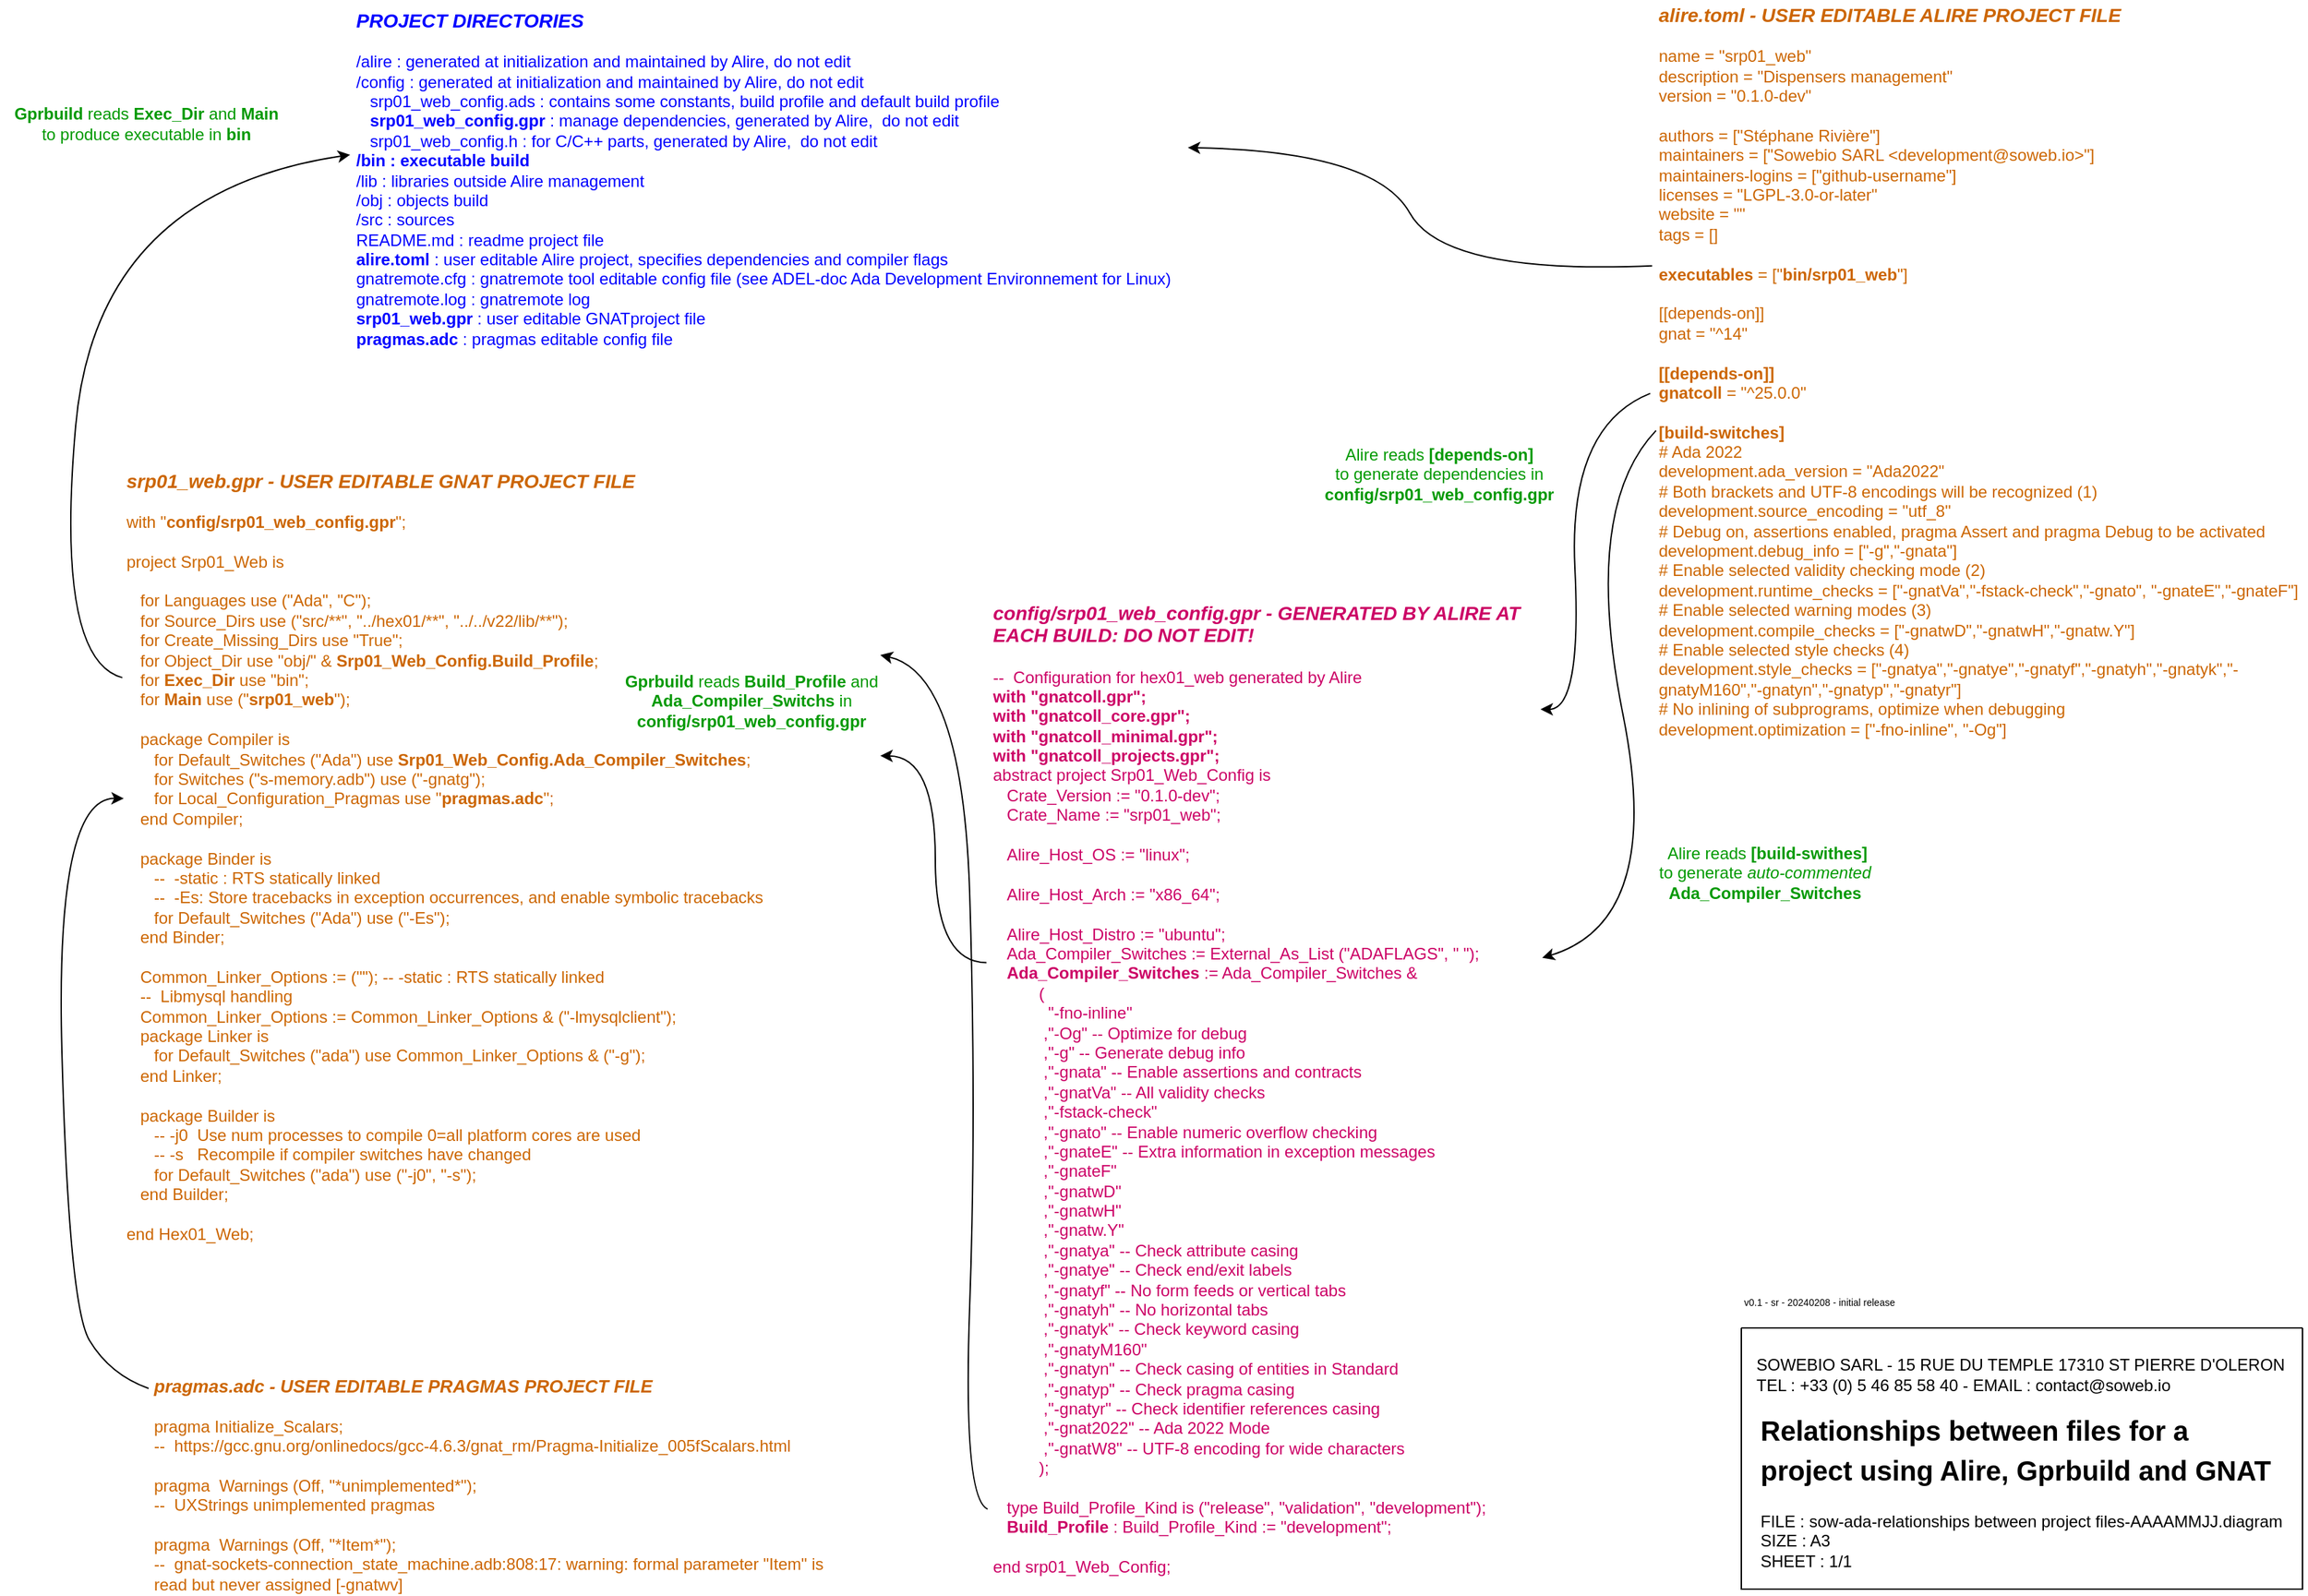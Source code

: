 <mxfile version="17.4.2" type="device"><diagram name="Page-1" id="90a13364-a465-7bf4-72fc-28e22215d7a0"><mxGraphModel dx="1501" dy="1382" grid="1" gridSize="10" guides="1" tooltips="1" connect="1" arrows="1" fold="1" page="1" pageScale="1.5" pageWidth="1169" pageHeight="826" background="none" math="0" shadow="0"><root><mxCell id="0" style=";html=1;"/><mxCell id="1" style=";html=1;" parent="0"/><mxCell id="r3AnXkvl65dZfWnbo8zs-1" value="" style="swimlane;startSize=0;" parent="1" vertex="1"><mxGeometry x="1306" y="1006" width="408" height="190" as="geometry"><mxRectangle x="870" y="820" width="50" height="40" as="alternateBounds"/></mxGeometry></mxCell><mxCell id="r3AnXkvl65dZfWnbo8zs-2" value="&lt;h1&gt;&lt;font style=&quot;font-size: 20px&quot;&gt;Relationships between files for a project using Alire, Gprbuild and GNAT&lt;/font&gt;&lt;/h1&gt;&lt;p&gt;FILE : sow-ada-relationships between project files-AAAAMMJJ.diagram&lt;br&gt;SIZE : A3&lt;br&gt;SHEET : 1/1&lt;/p&gt;" style="text;html=1;strokeColor=none;fillColor=none;spacing=5;spacingTop=-20;whiteSpace=wrap;overflow=hidden;rounded=0;" parent="r3AnXkvl65dZfWnbo8zs-1" vertex="1"><mxGeometry x="9" y="54" width="390" height="120" as="geometry"/></mxCell><mxCell id="r3AnXkvl65dZfWnbo8zs-3" value="SOWEBIO SARL - 15 RUE DU TEMPLE 17310 ST PIERRE D'OLERON&lt;br&gt;TEL : +33 (0) 5 46 85 58 40 - EMAIL : contact@soweb.io" style="text;html=1;strokeColor=none;fillColor=none;align=left;verticalAlign=middle;whiteSpace=wrap;rounded=0;" parent="r3AnXkvl65dZfWnbo8zs-1" vertex="1"><mxGeometry x="9" y="14" width="402" height="40" as="geometry"/></mxCell><mxCell id="r3AnXkvl65dZfWnbo8zs-4" value="v0.1 - sr - 20240208 - initial release" style="text;html=1;strokeColor=none;fillColor=none;align=left;verticalAlign=bottom;whiteSpace=wrap;rounded=0;fontSize=7;" parent="1" vertex="1"><mxGeometry x="1306" y="840" width="384.94" height="153.88" as="geometry"/></mxCell><mxCell id="r3AnXkvl65dZfWnbo8zs-5" value="&lt;i&gt;&lt;b&gt;&lt;font style=&quot;font-size: 14px&quot;&gt;PROJECT DIRECTORIES&lt;/font&gt;&lt;/b&gt;&lt;br&gt;&lt;/i&gt;&lt;br&gt;/alire&amp;nbsp;: generated at initialization and maintained by Alire, do not edit&lt;br&gt;/config : generated at initialization and maintained by Alire, do not edit&lt;br&gt;&amp;nbsp; &amp;nbsp;srp01_web_config.ads : contains some constants, build profile and default build profile&lt;br&gt;&amp;nbsp; &amp;nbsp;&lt;b&gt;srp01_web_config.gpr&lt;/b&gt; : manage dependencies, generated by Alire,&amp;nbsp; do not edit&lt;br&gt;&amp;nbsp; &lt;b&gt;&amp;nbsp;&lt;/b&gt;srp01_web_config.h : for C/C++ parts, generated by Alire,&amp;nbsp; do not edit&lt;br&gt;&lt;b&gt;/bin : executable build&lt;/b&gt;&lt;br&gt;/lib : libraries outside Alire management&lt;br&gt;/obj : objects build&lt;br&gt;/src : sources&lt;br&gt;README.md : readme project file&amp;nbsp;&lt;br&gt;&lt;b&gt;alire.toml&lt;/b&gt; : user editable Alire project, specifies dependencies and compiler flags&lt;br&gt;gnatremote.cfg : gnatremote tool editable config file (see ADEL-doc Ada Development Environnement for Linux)&lt;br&gt;gnatremote.log : gnatremote log&lt;br&gt;&lt;b&gt;srp01_web.gpr&lt;/b&gt; : user editable GNATproject file&lt;br&gt;&lt;b&gt;pragmas.adc&lt;/b&gt; : pragmas editable config file" style="text;html=1;strokeColor=none;fillColor=none;align=left;verticalAlign=middle;whiteSpace=wrap;rounded=0;fontColor=#0000FF;" parent="1" vertex="1"><mxGeometry x="297" y="40" width="603" height="260" as="geometry"/></mxCell><mxCell id="r3AnXkvl65dZfWnbo8zs-6" value="&lt;div&gt;&lt;b&gt;&lt;i&gt;&lt;font style=&quot;font-size: 14px&quot;&gt;srp01_web.gpr - USER EDITABLE GNAT PROJECT FILE&lt;/font&gt;&lt;/i&gt;&lt;br&gt;&lt;/b&gt;&lt;br&gt;&lt;/div&gt;&lt;div&gt;with &quot;&lt;b&gt;config/srp01_web_config.gpr&lt;/b&gt;&quot;;&lt;/div&gt;&lt;div&gt;&lt;br&gt;&lt;/div&gt;&lt;div&gt;project Srp01_Web is&lt;/div&gt;&lt;div&gt;&lt;br&gt;&lt;/div&gt;&lt;div&gt;&amp;nbsp; &amp;nbsp;for Languages use (&quot;Ada&quot;, &quot;C&quot;);&lt;/div&gt;&lt;div&gt;&amp;nbsp; &amp;nbsp;for Source_Dirs use (&quot;src/**&quot;, &quot;../hex01/**&quot;, &quot;../../v22/lib/**&quot;);&lt;/div&gt;&lt;div&gt;&lt;span&gt;&amp;nbsp; &amp;nbsp;for Create_Missing_Dirs use &quot;True&quot;;&lt;/span&gt;&lt;br&gt;&lt;/div&gt;&lt;div&gt;&amp;nbsp; &amp;nbsp;for Object_Dir use &quot;obj/&quot; &amp;amp; &lt;b&gt;Srp01_Web_Config.Build_Profile&lt;/b&gt;;&lt;/div&gt;&lt;div&gt;&amp;nbsp; &amp;nbsp;for &lt;b&gt;Exec_Dir&lt;/b&gt; use &quot;bin&quot;;&lt;span&gt;&amp;nbsp;&lt;/span&gt;&lt;/div&gt;&lt;div&gt;&amp;nbsp; &amp;nbsp;for &lt;b&gt;Main&lt;/b&gt; use (&quot;&lt;b&gt;srp01_web&lt;/b&gt;&quot;);&lt;/div&gt;&lt;div&gt;&amp;nbsp; &amp;nbsp;&lt;/div&gt;&lt;div&gt;&amp;nbsp;&lt;span&gt;&amp;nbsp; package Compiler is&lt;/span&gt;&lt;/div&gt;&lt;div&gt;&amp;nbsp; &amp;nbsp; &amp;nbsp; for Default_Switches (&quot;Ada&quot;) use &lt;b&gt;Srp01_Web_Config.Ada_Compiler_Switches&lt;/b&gt;;&lt;/div&gt;&lt;div&gt;&amp;nbsp; &amp;nbsp; &amp;nbsp; for Switches (&quot;s-memory.adb&quot;) use (&quot;-gnatg&quot;);&amp;nbsp; &amp;nbsp;&amp;nbsp;&lt;/div&gt;&lt;div&gt;&amp;nbsp; &amp;nbsp; &amp;nbsp; for Local_Configuration_Pragmas use &quot;&lt;b&gt;pragmas.adc&lt;/b&gt;&quot;;&lt;/div&gt;&lt;div&gt;&amp;nbsp; &amp;nbsp;end Compiler;&lt;/div&gt;&lt;div&gt;&amp;nbsp;&amp;nbsp;&lt;span&gt;&amp;nbsp;&amp;nbsp;&lt;/span&gt;&lt;/div&gt;&lt;div&gt;&amp;nbsp; &amp;nbsp;package Binder is&lt;/div&gt;&lt;div&gt;&amp;nbsp; &amp;nbsp; &amp;nbsp; --&amp;nbsp; -static : RTS statically linked&lt;/div&gt;&lt;div&gt;&amp;nbsp; &amp;nbsp; &amp;nbsp; --&amp;nbsp; -Es: Store tracebacks in exception occurrences, and enable symbolic tracebacks&lt;/div&gt;&lt;div&gt;&amp;nbsp; &amp;nbsp; &amp;nbsp; for Default_Switches (&quot;Ada&quot;) use (&quot;-Es&quot;);&lt;/div&gt;&lt;div&gt;&amp;nbsp; &amp;nbsp;end Binder;&lt;/div&gt;&lt;div&gt;&lt;br&gt;&lt;/div&gt;&lt;div&gt;&amp;nbsp; &amp;nbsp;Common_Linker_Options := (&quot;&quot;); -- -static : RTS statically linked&lt;/div&gt;&lt;div&gt;&amp;nbsp; &amp;nbsp;--&amp;nbsp; Libmysql handling&lt;/div&gt;&lt;div&gt;&amp;nbsp; &amp;nbsp;Common_Linker_Options := Common_Linker_Options &amp;amp; (&quot;-lmysqlclient&quot;);&amp;nbsp;&lt;/div&gt;&lt;div&gt;&lt;span&gt;&amp;nbsp; &amp;nbsp;package Linker is&lt;/span&gt;&lt;br&gt;&lt;/div&gt;&lt;div&gt;&amp;nbsp; &amp;nbsp; &amp;nbsp; for Default_Switches (&quot;ada&quot;) use Common_Linker_Options &amp;amp; (&quot;-g&quot;);&lt;/div&gt;&lt;div&gt;&amp;nbsp; &amp;nbsp;end Linker;&lt;/div&gt;&lt;div&gt;&lt;span&gt;&amp;nbsp;&amp;nbsp;&lt;/span&gt;&lt;br&gt;&lt;/div&gt;&lt;div&gt;&amp;nbsp; &amp;nbsp;package Builder is&lt;/div&gt;&lt;div&gt;&amp;nbsp; &amp;nbsp; &amp;nbsp;&lt;span&gt;&amp;nbsp;-- -j0&amp;nbsp; Use num processes to compile 0=all platform cores are used&lt;/span&gt;&lt;/div&gt;&lt;div&gt;&amp;nbsp; &amp;nbsp; &amp;nbsp; -- -s&amp;nbsp; &amp;nbsp;Recompile if compiler switches have changed&lt;/div&gt;&lt;div&gt;&amp;nbsp; &amp;nbsp; &amp;nbsp; for Default_Switches (&quot;ada&quot;) use (&quot;-j0&quot;, &quot;-s&quot;);&lt;/div&gt;&lt;div&gt;&amp;nbsp; &amp;nbsp;end Builder;&lt;/div&gt;&lt;div&gt;&amp;nbsp;&amp;nbsp;&lt;/div&gt;&lt;div&gt;&lt;span&gt;end Hex01_Web;&lt;/span&gt;&lt;br&gt;&lt;/div&gt;" style="text;html=1;strokeColor=none;fillColor=none;align=left;verticalAlign=middle;whiteSpace=wrap;rounded=0;fontColor=#CC6600;" parent="1" vertex="1"><mxGeometry x="130" y="370" width="550" height="586.12" as="geometry"/></mxCell><mxCell id="r3AnXkvl65dZfWnbo8zs-8" value="&lt;font color=&quot;#cc6600&quot;&gt;&lt;b&gt;&lt;font style=&quot;font-size: 13px&quot;&gt;&lt;i&gt;pragmas.adc - USER EDITABLE PRAGMAS PROJECT FILE&lt;/i&gt;&lt;/font&gt;&lt;/b&gt;&lt;br&gt;&lt;br&gt;pragma Initialize_Scalars;&lt;br&gt;--&amp;nbsp; https://gcc.gnu.org/onlinedocs/gcc-4.6.3/gnat_rm/Pragma-Initialize_005fScalars.html&lt;br&gt;&lt;br&gt;pragma&amp;nbsp; Warnings (Off, &quot;*unimplemented*&quot;);&lt;br&gt;--&amp;nbsp; UXStrings unimplemented pragmas&lt;br&gt;&lt;br&gt;pragma&amp;nbsp; Warnings (Off, &quot;*Item*&quot;);&lt;br&gt;--&amp;nbsp; gnat-sockets-connection_state_machine.adb:808:17: warning: formal parameter &quot;Item&quot; is read but never assigned [-gnatwv]&lt;/font&gt;" style="text;html=1;strokeColor=none;fillColor=none;align=left;verticalAlign=middle;whiteSpace=wrap;rounded=0;" parent="1" vertex="1"><mxGeometry x="150" y="1043.12" width="490" height="152.88" as="geometry"/></mxCell><mxCell id="r3AnXkvl65dZfWnbo8zs-13" value="&lt;div&gt;&lt;b&gt;&lt;i&gt;&lt;font style=&quot;font-size: 14px&quot;&gt;alire.toml - USER EDITABLE ALIRE PROJECT FILE&lt;/font&gt;&lt;/i&gt;&lt;/b&gt;&lt;/div&gt;&lt;div&gt;&lt;br&gt;name = &quot;srp01_web&quot;&lt;/div&gt;&lt;div&gt;description = &quot;Dispensers management&quot;&lt;/div&gt;&lt;div&gt;version = &quot;0.1.0-dev&quot;&lt;/div&gt;&lt;div&gt;&lt;br&gt;&lt;/div&gt;&lt;div&gt;authors = [&quot;Stéphane Rivière&quot;]&lt;/div&gt;&lt;div&gt;maintainers = [&quot;Sowebio SARL &amp;lt;development@soweb.io&amp;gt;&quot;]&lt;/div&gt;&lt;div&gt;maintainers-logins = [&quot;github-username&quot;]&lt;/div&gt;&lt;div&gt;licenses = &quot;LGPL-3.0-or-later&quot;&lt;/div&gt;&lt;div&gt;website = &quot;&quot;&lt;/div&gt;&lt;div&gt;tags = []&lt;/div&gt;&lt;div&gt;&lt;br&gt;&lt;/div&gt;&lt;div&gt;&lt;b&gt;executables&lt;/b&gt; = [&quot;&lt;b&gt;bin/srp01_web&lt;/b&gt;&quot;]&lt;/div&gt;&lt;div&gt;&lt;br&gt;&lt;/div&gt;&lt;div&gt;[[depends-on]]&lt;/div&gt;&lt;div&gt;gnat = &quot;^14&quot;&lt;/div&gt;&lt;div&gt;&lt;br&gt;&lt;/div&gt;&lt;div&gt;&lt;b&gt;[[depends-on]]&lt;/b&gt;&lt;/div&gt;&lt;div&gt;&lt;b&gt;gnatcoll &lt;/b&gt;= &quot;^25.0.0&quot;&lt;/div&gt;&lt;div&gt;&lt;br&gt;&lt;/div&gt;&lt;div&gt;&lt;b&gt;[build-switches]&lt;/b&gt;&lt;/div&gt;&lt;div&gt;# Ada 2022&lt;/div&gt;&lt;div&gt;development.ada_version = &quot;Ada2022&quot;&lt;/div&gt;&lt;div&gt;# Both brackets and UTF-8 encodings will be recognized (1)&lt;/div&gt;&lt;div&gt;development.source_encoding = &quot;utf_8&quot;&lt;/div&gt;&lt;div&gt;# Debug on, assertions enabled, pragma Assert and pragma Debug to be activated&lt;/div&gt;&lt;div&gt;development.debug_info = [&quot;-g&quot;,&quot;-gnata&quot;]&lt;/div&gt;&lt;div&gt;# Enable selected validity checking mode (2)&lt;/div&gt;&lt;div&gt;development.runtime_checks = [&quot;-gnatVa&quot;,&quot;-fstack-check&quot;,&quot;-gnato&quot;, &quot;-gnateE&quot;,&quot;-gnateF&quot;]&lt;/div&gt;&lt;div&gt;# Enable selected warning modes (3)&lt;/div&gt;&lt;div&gt;development.compile_checks = [&quot;-gnatwD&quot;,&quot;-gnatwH&quot;,&quot;-gnatw.Y&quot;]&lt;/div&gt;&lt;div&gt;# Enable selected style checks (4)&lt;/div&gt;&lt;div&gt;development.style_checks = [&quot;-gnatya&quot;,&quot;-gnatye&quot;,&quot;-gnatyf&quot;,&quot;-gnatyh&quot;,&quot;-gnatyk&quot;,&quot;-gnatyM160&quot;,&quot;-gnatyn&quot;,&quot;-gnatyp&quot;,&quot;-gnatyr&quot;]&lt;/div&gt;&lt;div&gt;# No inlining of subprograms, optimize when debugging&lt;/div&gt;&lt;div&gt;development.optimization = [&quot;-fno-inline&quot;, &quot;-Og&quot;]&lt;/div&gt;" style="text;html=1;strokeColor=none;fillColor=none;align=left;verticalAlign=middle;whiteSpace=wrap;rounded=0;fontColor=#CC6600;" parent="1" vertex="1"><mxGeometry x="1244" y="40" width="470" height="540" as="geometry"/></mxCell><mxCell id="r3AnXkvl65dZfWnbo8zs-14" value="&lt;div&gt;&lt;b&gt;&lt;i&gt;&lt;font style=&quot;font-size: 14px&quot;&gt;config/srp01_web_config.gpr - GENERATED BY ALIRE AT EACH BUILD: DO NOT EDIT!&lt;/font&gt;&lt;/i&gt;&lt;/b&gt;&lt;/div&gt;&lt;div&gt;&lt;br&gt;&lt;/div&gt;&lt;div&gt;&lt;span&gt;--&amp;nbsp; Configuration for hex01_web generated by Alire&lt;/span&gt;&lt;br&gt;&lt;/div&gt;&lt;div&gt;&lt;div&gt;&lt;b&gt;with &quot;gnatcoll.gpr&quot;;&lt;/b&gt;&lt;/div&gt;&lt;div&gt;&lt;b&gt;with &quot;gnatcoll_core.gpr&quot;;&lt;/b&gt;&lt;/div&gt;&lt;div&gt;&lt;b&gt;with &quot;gnatcoll_minimal.gpr&quot;;&lt;/b&gt;&lt;/div&gt;&lt;div&gt;&lt;b&gt;with &quot;gnatcoll_projects.gpr&quot;;&lt;/b&gt;&lt;/div&gt;&lt;div&gt;abstract project Srp01_Web_Config is&lt;/div&gt;&lt;div&gt;&amp;nbsp; &amp;nbsp;Crate_Version := &quot;0.1.0-dev&quot;;&lt;/div&gt;&lt;div&gt;&amp;nbsp; &amp;nbsp;Crate_Name := &quot;srp01_web&quot;;&lt;/div&gt;&lt;div&gt;&lt;br&gt;&lt;/div&gt;&lt;div&gt;&amp;nbsp; &amp;nbsp;Alire_Host_OS := &quot;linux&quot;;&lt;/div&gt;&lt;div&gt;&lt;br&gt;&lt;/div&gt;&lt;div&gt;&amp;nbsp; &amp;nbsp;Alire_Host_Arch := &quot;x86_64&quot;;&lt;/div&gt;&lt;div&gt;&lt;br&gt;&lt;/div&gt;&lt;div&gt;&amp;nbsp; &amp;nbsp;Alire_Host_Distro := &quot;ubuntu&quot;;&lt;/div&gt;&lt;div&gt;&amp;nbsp; &amp;nbsp;Ada_Compiler_Switches := External_As_List (&quot;ADAFLAGS&quot;, &quot; &quot;);&lt;/div&gt;&lt;div&gt;&amp;nbsp; &amp;nbsp;&lt;b&gt;Ada_Compiler_Switches&lt;/b&gt; := Ada_Compiler_Switches &amp;amp;&lt;/div&gt;&lt;div&gt;&amp;nbsp; &amp;nbsp; &amp;nbsp; &amp;nbsp; &amp;nbsp; (&lt;/div&gt;&lt;div&gt;&amp;nbsp; &amp;nbsp; &amp;nbsp; &amp;nbsp; &amp;nbsp; &amp;nbsp; &quot;-fno-inline&quot;&lt;/div&gt;&lt;div&gt;&amp;nbsp; &amp;nbsp; &amp;nbsp; &amp;nbsp; &amp;nbsp; &amp;nbsp;,&quot;-Og&quot; -- Optimize for debug&lt;/div&gt;&lt;div&gt;&amp;nbsp; &amp;nbsp; &amp;nbsp; &amp;nbsp; &amp;nbsp; &amp;nbsp;,&quot;-g&quot; -- Generate debug info&lt;/div&gt;&lt;div&gt;&amp;nbsp; &amp;nbsp; &amp;nbsp; &amp;nbsp; &amp;nbsp; &amp;nbsp;,&quot;-gnata&quot; -- Enable assertions and contracts&lt;/div&gt;&lt;div&gt;&amp;nbsp; &amp;nbsp; &amp;nbsp; &amp;nbsp; &amp;nbsp; &amp;nbsp;,&quot;-gnatVa&quot; -- All validity checks&lt;/div&gt;&lt;div&gt;&amp;nbsp; &amp;nbsp; &amp;nbsp; &amp;nbsp; &amp;nbsp; &amp;nbsp;,&quot;-fstack-check&quot;&lt;/div&gt;&lt;div&gt;&amp;nbsp; &amp;nbsp; &amp;nbsp; &amp;nbsp; &amp;nbsp; &amp;nbsp;,&quot;-gnato&quot; -- Enable numeric overflow checking&lt;/div&gt;&lt;div&gt;&amp;nbsp; &amp;nbsp; &amp;nbsp; &amp;nbsp; &amp;nbsp; &amp;nbsp;,&quot;-gnateE&quot; -- Extra information in exception messages&lt;/div&gt;&lt;div&gt;&amp;nbsp; &amp;nbsp; &amp;nbsp; &amp;nbsp; &amp;nbsp; &amp;nbsp;,&quot;-gnateF&quot;&lt;/div&gt;&lt;div&gt;&amp;nbsp; &amp;nbsp; &amp;nbsp; &amp;nbsp; &amp;nbsp; &amp;nbsp;,&quot;-gnatwD&quot;&lt;/div&gt;&lt;div&gt;&amp;nbsp; &amp;nbsp; &amp;nbsp; &amp;nbsp; &amp;nbsp; &amp;nbsp;,&quot;-gnatwH&quot;&lt;/div&gt;&lt;div&gt;&amp;nbsp; &amp;nbsp; &amp;nbsp; &amp;nbsp; &amp;nbsp; &amp;nbsp;,&quot;-gnatw.Y&quot;&lt;/div&gt;&lt;div&gt;&amp;nbsp; &amp;nbsp; &amp;nbsp; &amp;nbsp; &amp;nbsp; &amp;nbsp;,&quot;-gnatya&quot; -- Check attribute casing&lt;/div&gt;&lt;div&gt;&amp;nbsp; &amp;nbsp; &amp;nbsp; &amp;nbsp; &amp;nbsp; &amp;nbsp;,&quot;-gnatye&quot; -- Check end/exit labels&lt;/div&gt;&lt;div&gt;&amp;nbsp; &amp;nbsp; &amp;nbsp; &amp;nbsp; &amp;nbsp; &amp;nbsp;,&quot;-gnatyf&quot; -- No form feeds or vertical tabs&lt;/div&gt;&lt;div&gt;&amp;nbsp; &amp;nbsp; &amp;nbsp; &amp;nbsp; &amp;nbsp; &amp;nbsp;,&quot;-gnatyh&quot; -- No horizontal tabs&lt;/div&gt;&lt;div&gt;&amp;nbsp; &amp;nbsp; &amp;nbsp; &amp;nbsp; &amp;nbsp; &amp;nbsp;,&quot;-gnatyk&quot; -- Check keyword casing&lt;/div&gt;&lt;div&gt;&amp;nbsp; &amp;nbsp; &amp;nbsp; &amp;nbsp; &amp;nbsp; &amp;nbsp;,&quot;-gnatyM160&quot;&lt;/div&gt;&lt;div&gt;&amp;nbsp; &amp;nbsp; &amp;nbsp; &amp;nbsp; &amp;nbsp; &amp;nbsp;,&quot;-gnatyn&quot; -- Check casing of entities in Standard&lt;/div&gt;&lt;div&gt;&amp;nbsp; &amp;nbsp; &amp;nbsp; &amp;nbsp; &amp;nbsp; &amp;nbsp;,&quot;-gnatyp&quot; -- Check pragma casing&lt;/div&gt;&lt;div&gt;&amp;nbsp; &amp;nbsp; &amp;nbsp; &amp;nbsp; &amp;nbsp; &amp;nbsp;,&quot;-gnatyr&quot; -- Check identifier references casing&lt;/div&gt;&lt;div&gt;&amp;nbsp; &amp;nbsp; &amp;nbsp; &amp;nbsp; &amp;nbsp; &amp;nbsp;,&quot;-gnat2022&quot; -- Ada 2022 Mode&lt;/div&gt;&lt;div&gt;&amp;nbsp; &amp;nbsp; &amp;nbsp; &amp;nbsp; &amp;nbsp; &amp;nbsp;,&quot;-gnatW8&quot; -- UTF-8 encoding for wide characters&lt;/div&gt;&lt;div&gt;&amp;nbsp; &amp;nbsp; &amp;nbsp; &amp;nbsp; &amp;nbsp; );&lt;/div&gt;&lt;div&gt;&lt;br&gt;&lt;/div&gt;&lt;div&gt;&amp;nbsp; &amp;nbsp;type Build_Profile_Kind is (&quot;release&quot;, &quot;validation&quot;, &quot;development&quot;);&lt;/div&gt;&lt;div&gt;&amp;nbsp;&lt;b&gt; &amp;nbsp;Build_Profile&lt;/b&gt; : Build_Profile_Kind := &quot;development&quot;;&lt;/div&gt;&lt;div&gt;&lt;br&gt;&lt;/div&gt;&lt;div&gt;end srp01_Web_Config;&lt;/div&gt;&lt;/div&gt;" style="text;html=1;strokeColor=none;fillColor=none;align=left;verticalAlign=middle;whiteSpace=wrap;rounded=0;fontColor=#CC0066;" parent="1" vertex="1"><mxGeometry x="760" y="480" width="400" height="703.5" as="geometry"/></mxCell><mxCell id="r3AnXkvl65dZfWnbo8zs-15" value="" style="curved=1;endArrow=none;html=1;rounded=0;entryX=0;entryY=0.58;entryDx=0;entryDy=0;entryPerimeter=0;exitX=1.003;exitY=0.365;exitDx=0;exitDy=0;exitPerimeter=0;startArrow=classic;startFill=1;endFill=0;" parent="1" source="r3AnXkvl65dZfWnbo8zs-14" target="r3AnXkvl65dZfWnbo8zs-13" edge="1"><mxGeometry width="50" height="50" relative="1" as="geometry"><mxPoint x="930" y="460" as="sourcePoint"/><mxPoint x="980" y="410" as="targetPoint"/><Array as="points"><mxPoint x="1250" y="710"/><mxPoint x="1190" y="410"/></Array></mxGeometry></mxCell><mxCell id="r3AnXkvl65dZfWnbo8zs-16" value="" style="curved=1;endArrow=classic;html=1;rounded=0;entryX=1;entryY=0.375;entryDx=0;entryDy=0;entryPerimeter=0;exitX=-0.007;exitY=0.37;exitDx=0;exitDy=0;exitPerimeter=0;" parent="1" source="r3AnXkvl65dZfWnbo8zs-14" target="r3AnXkvl65dZfWnbo8zs-6" edge="1"><mxGeometry width="50" height="50" relative="1" as="geometry"><mxPoint x="980" y="460" as="sourcePoint"/><mxPoint x="1030" y="410" as="targetPoint"/><Array as="points"><mxPoint x="720" y="740"/><mxPoint x="720" y="590"/></Array></mxGeometry></mxCell><mxCell id="r3AnXkvl65dZfWnbo8zs-19" value="" style="curved=1;endArrow=none;html=1;rounded=0;entryX=-0.006;entryY=0.358;entryDx=0;entryDy=0;entryPerimeter=0;endFill=0;startArrow=classic;startFill=1;exitX=1.006;exitY=0.413;exitDx=0;exitDy=0;exitPerimeter=0;" parent="1" source="r3AnXkvl65dZfWnbo8zs-5" target="r3AnXkvl65dZfWnbo8zs-13" edge="1"><mxGeometry width="50" height="50" relative="1" as="geometry"><mxPoint x="880" y="150" as="sourcePoint"/><mxPoint x="880" y="220" as="targetPoint"/><Array as="points"><mxPoint x="1040" y="150"/><mxPoint x="1090" y="240"/></Array></mxGeometry></mxCell><mxCell id="r3AnXkvl65dZfWnbo8zs-20" value="" style="curved=1;endArrow=none;html=1;rounded=0;entryX=-0.005;entryY=0.935;entryDx=0;entryDy=0;entryPerimeter=0;exitX=1;exitY=0.25;exitDx=0;exitDy=0;startArrow=classic;startFill=1;endFill=0;" parent="1" source="r3AnXkvl65dZfWnbo8zs-6" target="r3AnXkvl65dZfWnbo8zs-14" edge="1"><mxGeometry width="50" height="50" relative="1" as="geometry"><mxPoint x="700" y="450" as="sourcePoint"/><mxPoint x="720" y="1120" as="targetPoint"/><Array as="points"><mxPoint x="740" y="530"/><mxPoint x="750" y="850"/><mxPoint x="740" y="1130"/></Array></mxGeometry></mxCell><mxCell id="r3AnXkvl65dZfWnbo8zs-21" value="" style="curved=1;endArrow=classic;html=1;rounded=0;exitX=-0.004;exitY=0.045;exitDx=0;exitDy=0;entryX=0;entryY=0.428;entryDx=0;entryDy=0;entryPerimeter=0;exitPerimeter=0;" parent="1" source="r3AnXkvl65dZfWnbo8zs-8" target="r3AnXkvl65dZfWnbo8zs-6" edge="1"><mxGeometry width="50" height="50" relative="1" as="geometry"><mxPoint x="130" y="1040" as="sourcePoint"/><mxPoint x="170" y="560" as="targetPoint"/><Array as="points"><mxPoint x="120" y="1040"/><mxPoint x="90" y="990"/><mxPoint x="80" y="620"/></Array></mxGeometry></mxCell><mxCell id="r3AnXkvl65dZfWnbo8zs-22" value="" style="curved=1;endArrow=classic;html=1;rounded=0;entryX=-0.004;entryY=0.433;entryDx=0;entryDy=0;entryPerimeter=0;exitX=-0.002;exitY=0.278;exitDx=0;exitDy=0;exitPerimeter=0;" parent="1" source="r3AnXkvl65dZfWnbo8zs-6" target="r3AnXkvl65dZfWnbo8zs-5" edge="1"><mxGeometry width="50" height="50" relative="1" as="geometry"><mxPoint x="160" y="487.17" as="sourcePoint"/><mxPoint x="167.88" y="2.274e-13" as="targetPoint"/><Array as="points"><mxPoint x="80" y="520"/><mxPoint x="110" y="180"/></Array></mxGeometry></mxCell><mxCell id="r3AnXkvl65dZfWnbo8zs-23" value="Alire reads&lt;b&gt; [build-swithes]&lt;/b&gt; &lt;br&gt;to generate &lt;i&gt;auto-commented&lt;/i&gt;&amp;nbsp;&lt;br&gt;&lt;b&gt;Ada_Compiler_Switches&amp;nbsp;&lt;/b&gt;" style="text;html=1;strokeColor=none;fillColor=none;align=center;verticalAlign=middle;whiteSpace=wrap;rounded=0;fontColor=#009900;" parent="1" vertex="1"><mxGeometry x="1220" y="650" width="210" height="50" as="geometry"/></mxCell><mxCell id="r3AnXkvl65dZfWnbo8zs-24" value="Alire reads &lt;b&gt;[depends-on] &lt;/b&gt;to&amp;nbsp;generate dependencies in &lt;b&gt;config/srp01_web_config.gpr&lt;/b&gt;" style="text;html=1;strokeColor=none;fillColor=none;align=center;verticalAlign=middle;whiteSpace=wrap;rounded=0;fontColor=#009900;" parent="1" vertex="1"><mxGeometry x="1000" y="360" width="173" height="50" as="geometry"/></mxCell><mxCell id="r3AnXkvl65dZfWnbo8zs-25" value="&lt;b&gt;Gprbuild&lt;/b&gt; reads &lt;b&gt;Build_Profile&lt;/b&gt; and &lt;b&gt;Ada_Compiler_Switchs&lt;/b&gt; in &lt;b&gt;config/srp01_web_config.gpr&lt;/b&gt;" style="text;html=1;align=center;verticalAlign=middle;whiteSpace=wrap;rounded=0;fontColor=#009900;" parent="1" vertex="1"><mxGeometry x="480" y="520" width="213" height="60" as="geometry"/></mxCell><mxCell id="r3AnXkvl65dZfWnbo8zs-26" value="&lt;b&gt;Gprbuild&lt;/b&gt; reads &lt;b&gt;Exec_Dir&lt;/b&gt; and &lt;b&gt;Main&lt;/b&gt;&lt;br&gt;to produce executable in&lt;b&gt; bin&lt;/b&gt;" style="text;html=1;align=center;verticalAlign=middle;whiteSpace=wrap;rounded=0;fontColor=#009900;" parent="1" vertex="1"><mxGeometry x="40" y="110" width="213" height="40" as="geometry"/></mxCell><mxCell id="ExdlWzP16ywCLTVhHAnn-5" value="" style="curved=1;endArrow=none;html=1;rounded=0;exitX=1;exitY=0.108;exitDx=0;exitDy=0;exitPerimeter=0;entryX=-0.009;entryY=0.53;entryDx=0;entryDy=0;entryPerimeter=0;startArrow=classic;startFill=1;endFill=0;" parent="1" source="r3AnXkvl65dZfWnbo8zs-14" target="r3AnXkvl65dZfWnbo8zs-13" edge="1"><mxGeometry width="50" height="50" relative="1" as="geometry"><mxPoint x="1194" y="370" as="sourcePoint"/><mxPoint x="1244" y="320" as="targetPoint"/><Array as="points"><mxPoint x="1190" y="556"/><mxPoint x="1180" y="350"/></Array></mxGeometry></mxCell></root></mxGraphModel></diagram></mxfile>